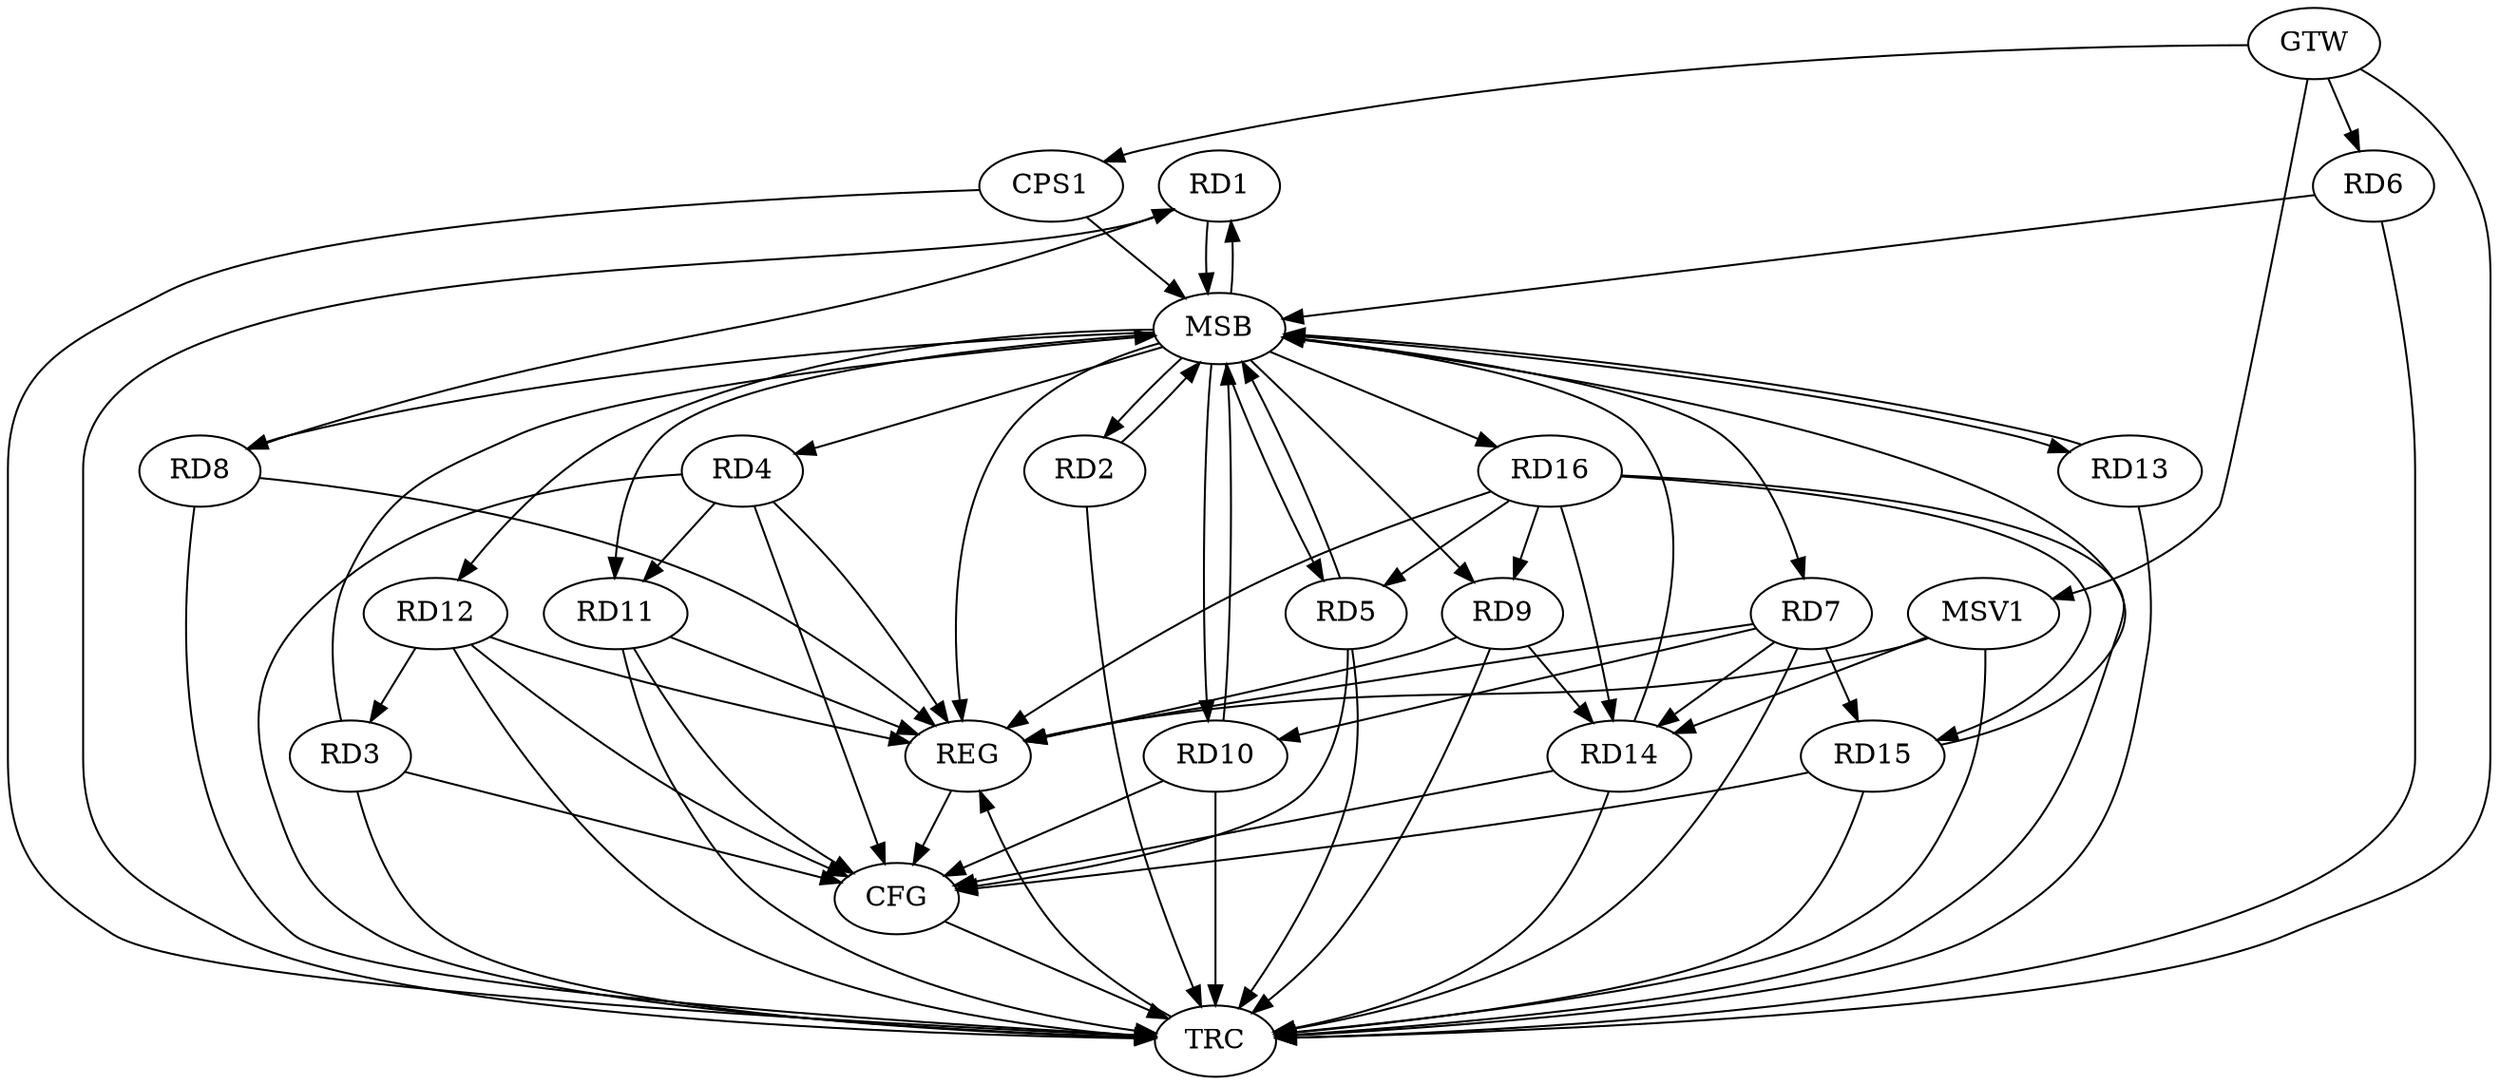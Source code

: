 strict digraph G {
  RD1 [ label="RD1" ];
  RD2 [ label="RD2" ];
  RD3 [ label="RD3" ];
  RD4 [ label="RD4" ];
  RD5 [ label="RD5" ];
  RD6 [ label="RD6" ];
  RD7 [ label="RD7" ];
  RD8 [ label="RD8" ];
  RD9 [ label="RD9" ];
  RD10 [ label="RD10" ];
  RD11 [ label="RD11" ];
  RD12 [ label="RD12" ];
  RD13 [ label="RD13" ];
  RD14 [ label="RD14" ];
  RD15 [ label="RD15" ];
  RD16 [ label="RD16" ];
  CPS1 [ label="CPS1" ];
  GTW [ label="GTW" ];
  REG [ label="REG" ];
  MSB [ label="MSB" ];
  CFG [ label="CFG" ];
  TRC [ label="TRC" ];
  MSV1 [ label="MSV1" ];
  RD8 -> RD1;
  RD12 -> RD3;
  RD4 -> RD11;
  RD16 -> RD5;
  RD7 -> RD10;
  RD7 -> RD14;
  RD7 -> RD15;
  RD9 -> RD14;
  RD16 -> RD9;
  RD16 -> RD14;
  RD16 -> RD15;
  GTW -> RD6;
  GTW -> CPS1;
  RD4 -> REG;
  RD7 -> REG;
  RD8 -> REG;
  RD9 -> REG;
  RD11 -> REG;
  RD12 -> REG;
  RD16 -> REG;
  RD1 -> MSB;
  MSB -> RD2;
  MSB -> RD5;
  MSB -> REG;
  RD2 -> MSB;
  MSB -> RD9;
  RD3 -> MSB;
  MSB -> RD4;
  RD5 -> MSB;
  MSB -> RD11;
  RD6 -> MSB;
  MSB -> RD7;
  MSB -> RD13;
  RD10 -> MSB;
  MSB -> RD1;
  RD13 -> MSB;
  RD14 -> MSB;
  MSB -> RD16;
  RD15 -> MSB;
  MSB -> RD8;
  MSB -> RD12;
  CPS1 -> MSB;
  MSB -> RD10;
  RD11 -> CFG;
  RD12 -> CFG;
  RD5 -> CFG;
  RD10 -> CFG;
  RD14 -> CFG;
  RD4 -> CFG;
  RD15 -> CFG;
  RD3 -> CFG;
  REG -> CFG;
  RD1 -> TRC;
  RD2 -> TRC;
  RD3 -> TRC;
  RD4 -> TRC;
  RD5 -> TRC;
  RD6 -> TRC;
  RD7 -> TRC;
  RD8 -> TRC;
  RD9 -> TRC;
  RD10 -> TRC;
  RD11 -> TRC;
  RD12 -> TRC;
  RD13 -> TRC;
  RD14 -> TRC;
  RD15 -> TRC;
  RD16 -> TRC;
  CPS1 -> TRC;
  GTW -> TRC;
  CFG -> TRC;
  TRC -> REG;
  MSV1 -> RD14;
  GTW -> MSV1;
  MSV1 -> REG;
  MSV1 -> TRC;
}
